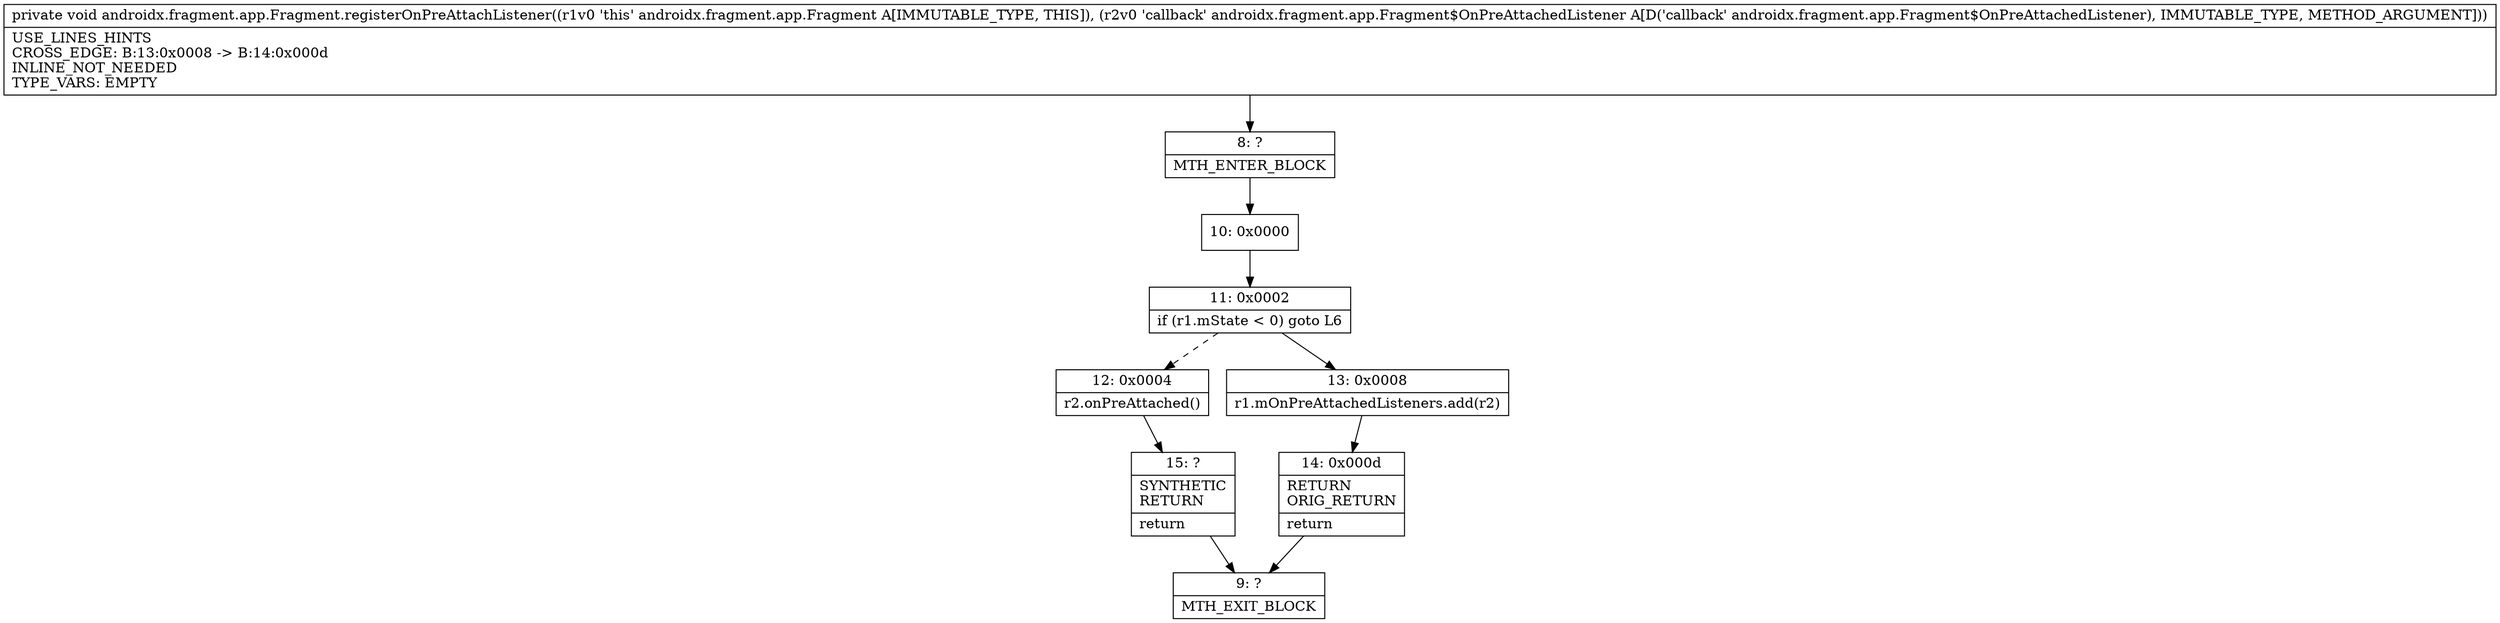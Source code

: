 digraph "CFG forandroidx.fragment.app.Fragment.registerOnPreAttachListener(Landroidx\/fragment\/app\/Fragment$OnPreAttachedListener;)V" {
Node_8 [shape=record,label="{8\:\ ?|MTH_ENTER_BLOCK\l}"];
Node_10 [shape=record,label="{10\:\ 0x0000}"];
Node_11 [shape=record,label="{11\:\ 0x0002|if (r1.mState \< 0) goto L6\l}"];
Node_12 [shape=record,label="{12\:\ 0x0004|r2.onPreAttached()\l}"];
Node_15 [shape=record,label="{15\:\ ?|SYNTHETIC\lRETURN\l|return\l}"];
Node_9 [shape=record,label="{9\:\ ?|MTH_EXIT_BLOCK\l}"];
Node_13 [shape=record,label="{13\:\ 0x0008|r1.mOnPreAttachedListeners.add(r2)\l}"];
Node_14 [shape=record,label="{14\:\ 0x000d|RETURN\lORIG_RETURN\l|return\l}"];
MethodNode[shape=record,label="{private void androidx.fragment.app.Fragment.registerOnPreAttachListener((r1v0 'this' androidx.fragment.app.Fragment A[IMMUTABLE_TYPE, THIS]), (r2v0 'callback' androidx.fragment.app.Fragment$OnPreAttachedListener A[D('callback' androidx.fragment.app.Fragment$OnPreAttachedListener), IMMUTABLE_TYPE, METHOD_ARGUMENT]))  | USE_LINES_HINTS\lCROSS_EDGE: B:13:0x0008 \-\> B:14:0x000d\lINLINE_NOT_NEEDED\lTYPE_VARS: EMPTY\l}"];
MethodNode -> Node_8;Node_8 -> Node_10;
Node_10 -> Node_11;
Node_11 -> Node_12[style=dashed];
Node_11 -> Node_13;
Node_12 -> Node_15;
Node_15 -> Node_9;
Node_13 -> Node_14;
Node_14 -> Node_9;
}

